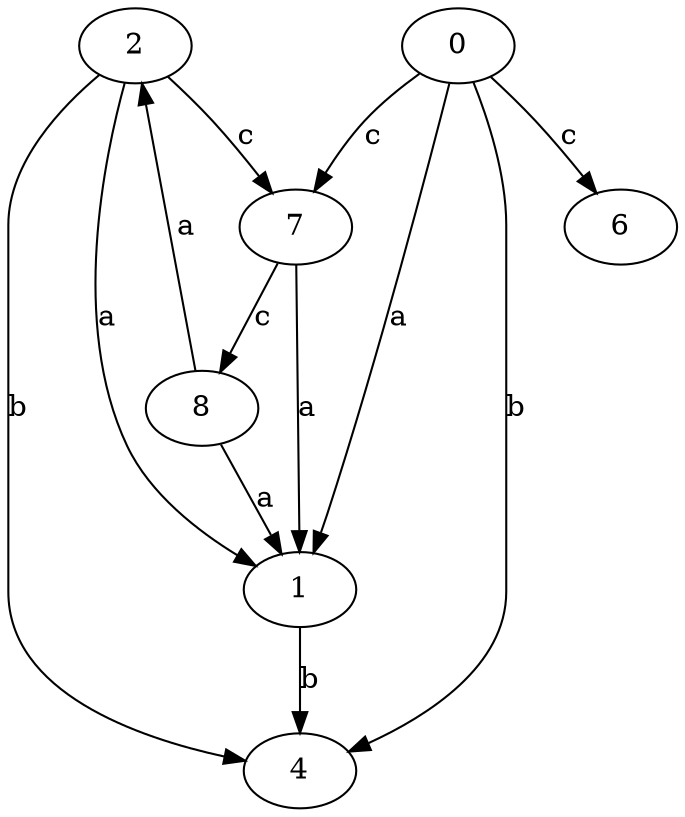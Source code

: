 strict digraph  {
1;
2;
4;
0;
6;
7;
8;
1 -> 4  [label=b];
2 -> 1  [label=a];
2 -> 4  [label=b];
2 -> 7  [label=c];
0 -> 1  [label=a];
0 -> 4  [label=b];
0 -> 6  [label=c];
0 -> 7  [label=c];
7 -> 1  [label=a];
7 -> 8  [label=c];
8 -> 1  [label=a];
8 -> 2  [label=a];
}

